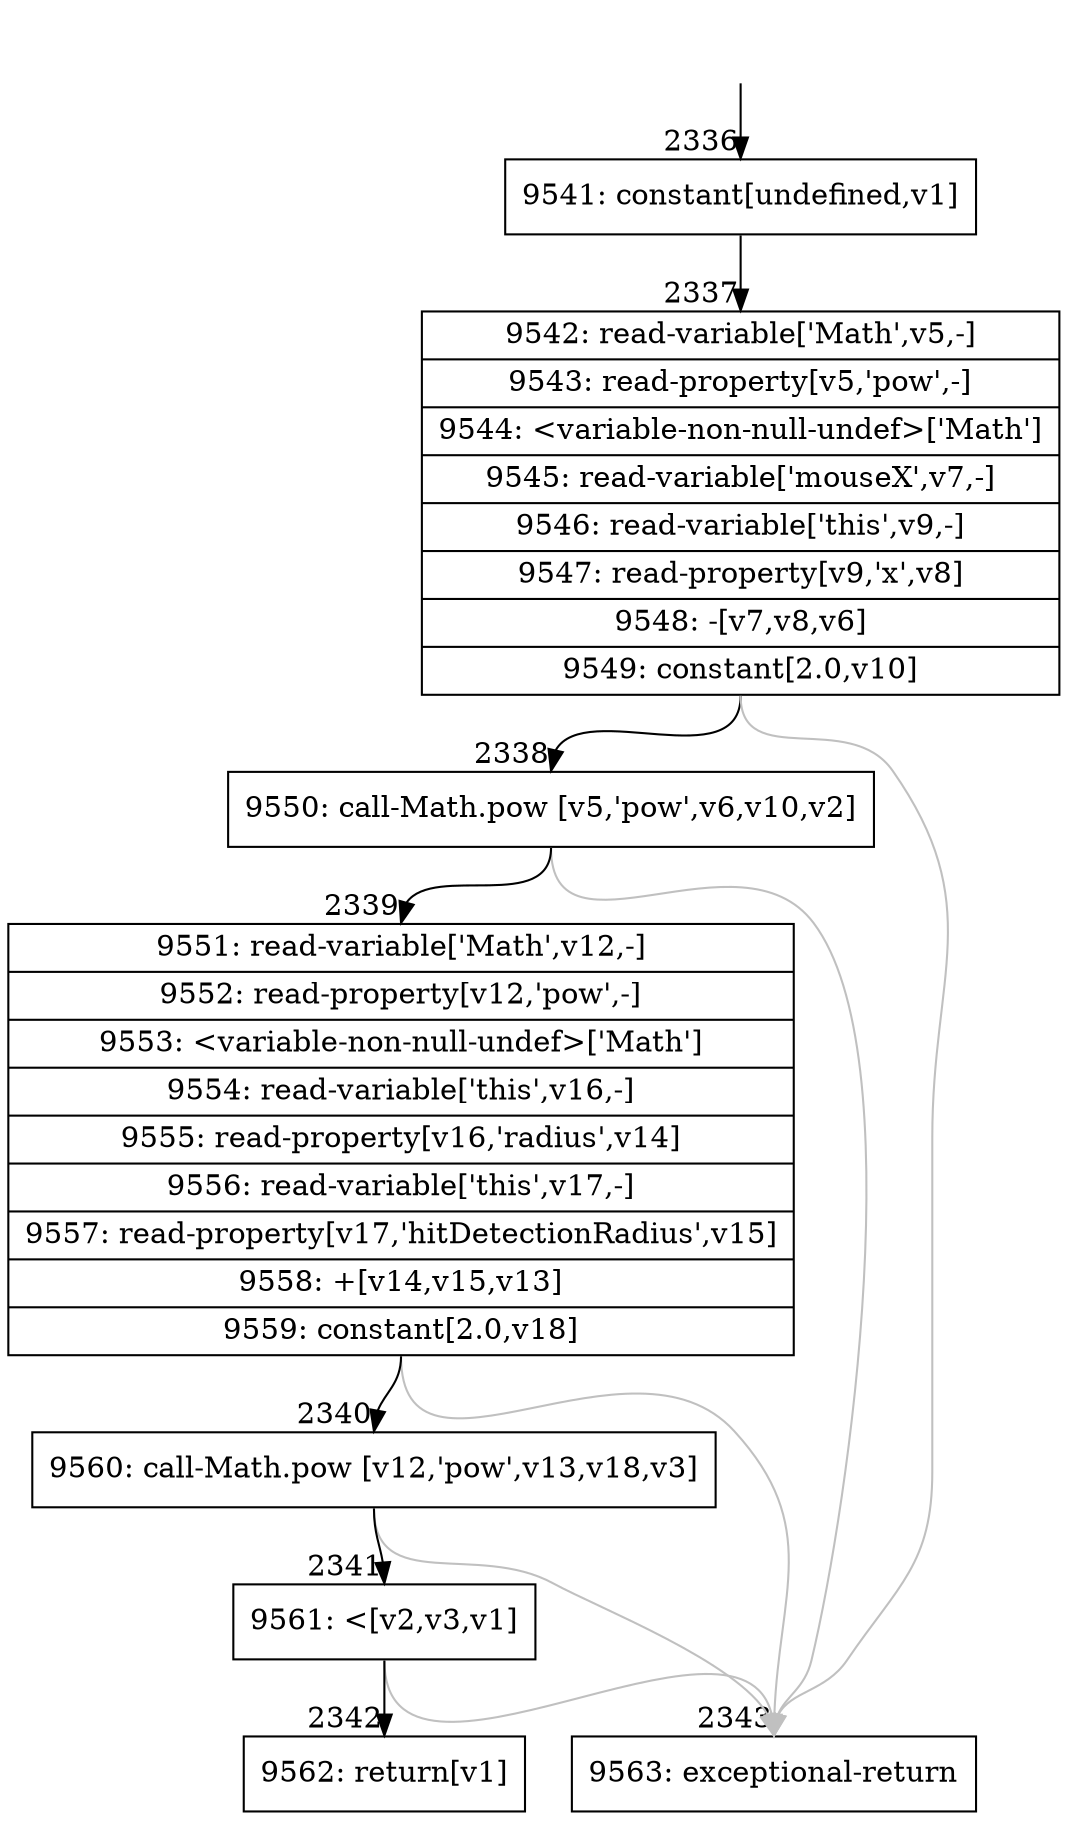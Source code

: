 digraph {
rankdir="TD"
BB_entry218[shape=none,label=""];
BB_entry218 -> BB2336 [tailport=s, headport=n, headlabel="    2336"]
BB2336 [shape=record label="{9541: constant[undefined,v1]}" ] 
BB2336 -> BB2337 [tailport=s, headport=n, headlabel="      2337"]
BB2337 [shape=record label="{9542: read-variable['Math',v5,-]|9543: read-property[v5,'pow',-]|9544: \<variable-non-null-undef\>['Math']|9545: read-variable['mouseX',v7,-]|9546: read-variable['this',v9,-]|9547: read-property[v9,'x',v8]|9548: -[v7,v8,v6]|9549: constant[2.0,v10]}" ] 
BB2337 -> BB2338 [tailport=s, headport=n, headlabel="      2338"]
BB2337 -> BB2343 [tailport=s, headport=n, color=gray, headlabel="      2343"]
BB2338 [shape=record label="{9550: call-Math.pow [v5,'pow',v6,v10,v2]}" ] 
BB2338 -> BB2339 [tailport=s, headport=n, headlabel="      2339"]
BB2338 -> BB2343 [tailport=s, headport=n, color=gray]
BB2339 [shape=record label="{9551: read-variable['Math',v12,-]|9552: read-property[v12,'pow',-]|9553: \<variable-non-null-undef\>['Math']|9554: read-variable['this',v16,-]|9555: read-property[v16,'radius',v14]|9556: read-variable['this',v17,-]|9557: read-property[v17,'hitDetectionRadius',v15]|9558: +[v14,v15,v13]|9559: constant[2.0,v18]}" ] 
BB2339 -> BB2340 [tailport=s, headport=n, headlabel="      2340"]
BB2339 -> BB2343 [tailport=s, headport=n, color=gray]
BB2340 [shape=record label="{9560: call-Math.pow [v12,'pow',v13,v18,v3]}" ] 
BB2340 -> BB2341 [tailport=s, headport=n, headlabel="      2341"]
BB2340 -> BB2343 [tailport=s, headport=n, color=gray]
BB2341 [shape=record label="{9561: \<[v2,v3,v1]}" ] 
BB2341 -> BB2342 [tailport=s, headport=n, headlabel="      2342"]
BB2341 -> BB2343 [tailport=s, headport=n, color=gray]
BB2342 [shape=record label="{9562: return[v1]}" ] 
BB2343 [shape=record label="{9563: exceptional-return}" ] 
//#$~ 2579
}
